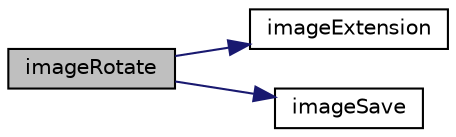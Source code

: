 digraph "imageRotate"
{
  edge [fontname="Helvetica",fontsize="10",labelfontname="Helvetica",labelfontsize="10"];
  node [fontname="Helvetica",fontsize="10",shape=record];
  rankdir="LR";
  Node38 [label="imageRotate",height=0.2,width=0.4,color="black", fillcolor="grey75", style="filled", fontcolor="black"];
  Node38 -> Node39 [color="midnightblue",fontsize="10",style="solid",fontname="Helvetica"];
  Node39 [label="imageExtension",height=0.2,width=0.4,color="black", fillcolor="white", style="filled",URL="$class_zest_1_1_image_1_1_image.html#a7c9ed1b4d046d3b7048a341087912253"];
  Node38 -> Node40 [color="midnightblue",fontsize="10",style="solid",fontname="Helvetica"];
  Node40 [label="imageSave",height=0.2,width=0.4,color="black", fillcolor="white", style="filled",URL="$class_zest_1_1_image_1_1_image.html#a059243633a6de5f63a331aa0128de26a"];
}
